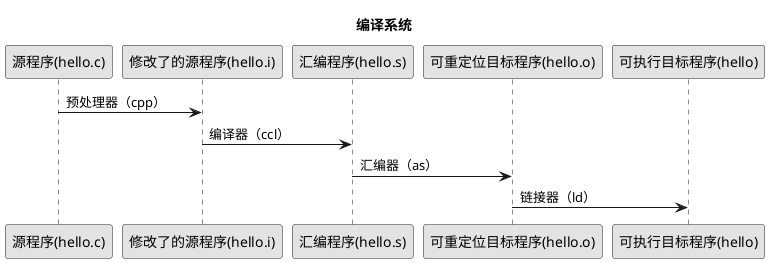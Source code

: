 
@startuml
skinparam monochrome true
title 编译系统
participant "源程序(hello.c)" as A
participant "修改了的源程序(hello.i)" as B
participant "汇编程序(hello.s)" as C
participant "可重定位目标程序(hello.o)" as D
participant "可执行目标程序(hello)" as E
A -> B: 预处理器（cpp）
B -> C: 编译器（ccl）
C -> D: 汇编器（as）
D -> E: 链接器（ld）
@enduml
